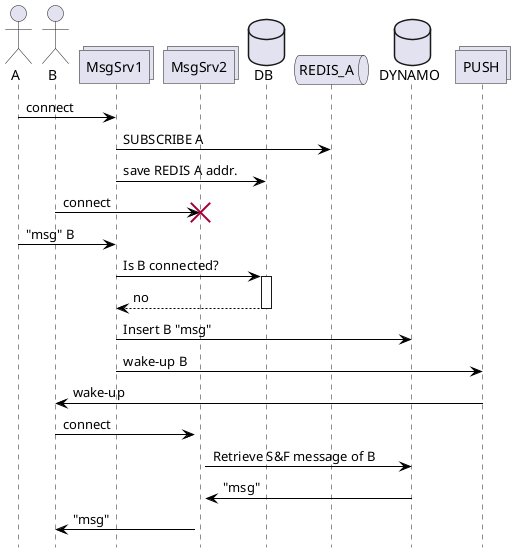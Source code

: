 @startuml callflow
skinparam class {
    BackgroundColor White
    ArrowColor Black
    BorderColor Black
    AttributeIconSize 0
}
'skinparam style strictuml
skinparam stereotypeCBackgroundColor White
skinparam stereotypeIBackgroundColor White
skinparam stereotypeEBackgroundColor White
skinparam stereotypeABackgroundColor White
skinparam linetype ortho

'title "Basic Flow 1-to-1 (PUBSUB) - offline"
hide footbox

actor A
actor B

collections MsgSrv1
collections MsgSrv2
database DB

queue REDIS_A AS RD1
'queue REDIS_B AS RD2
database DYNAMO

A -> MsgSrv1 : connect
MsgSrv1 -> RD1 : SUBSCRIBE A

MsgSrv1 -> DB : save REDIS A addr.


B -> MsgSrv2 !! : connect

A -> MsgSrv1 : "msg" B
MsgSrv1 -> DB ++ : Is B connected?
return no

MsgSrv1 -> DYNAMO : Insert B "msg"

collections PUSH
MsgSrv1 -> PUSH : wake-up B

PUSH -> B : wake-up

B -> MsgSrv2 ++ : connect
'MsgSrv2 -> RD2 : SUBSCRIBE B


MsgSrv2 -> DYNAMO : Retrieve S&F message of B 

DYNAMO -> MsgSrv2 : "msg"

MsgSrv2 -> B : "msg"

@enduml


